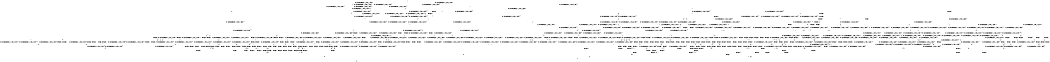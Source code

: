 digraph BCG {
size = "7, 10.5";
center = TRUE;
node [shape = circle];
0 [peripheries = 2];
0 -> 1 [label = "EX !0 !ATOMIC_EXCH_BRANCH (1, +1, TRUE, +0, 2, TRUE) !{}"];
0 -> 2 [label = "EX !2 !ATOMIC_EXCH_BRANCH (1, +1, TRUE, +0, 3, TRUE) !{}"];
0 -> 3 [label = "EX !1 !ATOMIC_EXCH_BRANCH (1, +0, TRUE, +0, 1, TRUE) !{}"];
0 -> 4 [label = "EX !0 !ATOMIC_EXCH_BRANCH (1, +1, TRUE, +0, 2, TRUE) !{}"];
0 -> 5 [label = "EX !2 !ATOMIC_EXCH_BRANCH (1, +1, TRUE, +0, 3, TRUE) !{}"];
0 -> 6 [label = "EX !1 !ATOMIC_EXCH_BRANCH (1, +0, TRUE, +0, 1, TRUE) !{}"];
1 -> 7 [label = "EX !2 !ATOMIC_EXCH_BRANCH (1, +1, TRUE, +0, 3, FALSE) !{}"];
2 -> 8 [label = "EX !0 !ATOMIC_EXCH_BRANCH (1, +1, TRUE, +0, 2, FALSE) !{}"];
3 -> 9 [label = "EX !0 !ATOMIC_EXCH_BRANCH (1, +1, TRUE, +0, 2, TRUE) !{}"];
4 -> 7 [label = "EX !2 !ATOMIC_EXCH_BRANCH (1, +1, TRUE, +0, 3, FALSE) !{}"];
4 -> 10 [label = "EX !1 !ATOMIC_EXCH_BRANCH (1, +0, TRUE, +0, 1, FALSE) !{}"];
4 -> 11 [label = "TERMINATE !0"];
4 -> 12 [label = "EX !2 !ATOMIC_EXCH_BRANCH (1, +1, TRUE, +0, 3, FALSE) !{}"];
4 -> 13 [label = "EX !1 !ATOMIC_EXCH_BRANCH (1, +0, TRUE, +0, 1, FALSE) !{}"];
4 -> 14 [label = "TERMINATE !0"];
5 -> 8 [label = "EX !0 !ATOMIC_EXCH_BRANCH (1, +1, TRUE, +0, 2, FALSE) !{}"];
5 -> 15 [label = "EX !1 !ATOMIC_EXCH_BRANCH (1, +0, TRUE, +0, 1, FALSE) !{}"];
5 -> 16 [label = "TERMINATE !2"];
5 -> 17 [label = "EX !0 !ATOMIC_EXCH_BRANCH (1, +1, TRUE, +0, 2, FALSE) !{}"];
5 -> 18 [label = "EX !1 !ATOMIC_EXCH_BRANCH (1, +0, TRUE, +0, 1, FALSE) !{}"];
5 -> 19 [label = "TERMINATE !2"];
6 -> 3 [label = "EX !1 !ATOMIC_EXCH_BRANCH (1, +0, TRUE, +0, 1, TRUE) !{}"];
6 -> 9 [label = "EX !0 !ATOMIC_EXCH_BRANCH (1, +1, TRUE, +0, 2, TRUE) !{}"];
6 -> 20 [label = "EX !2 !ATOMIC_EXCH_BRANCH (1, +1, TRUE, +0, 3, TRUE) !{}"];
6 -> 6 [label = "EX !1 !ATOMIC_EXCH_BRANCH (1, +0, TRUE, +0, 1, TRUE) !{}"];
6 -> 21 [label = "EX !0 !ATOMIC_EXCH_BRANCH (1, +1, TRUE, +0, 2, TRUE) !{}"];
6 -> 22 [label = "EX !2 !ATOMIC_EXCH_BRANCH (1, +1, TRUE, +0, 3, TRUE) !{}"];
7 -> 23 [label = "EX !2 !ATOMIC_EXCH_BRANCH (1, +0, TRUE, +1, 1, TRUE) !{}"];
8 -> 24 [label = "EX !1 !ATOMIC_EXCH_BRANCH (1, +0, TRUE, +0, 1, FALSE) !{}"];
9 -> 10 [label = "EX !1 !ATOMIC_EXCH_BRANCH (1, +0, TRUE, +0, 1, FALSE) !{}"];
10 -> 25 [label = "EX !2 !ATOMIC_EXCH_BRANCH (1, +1, TRUE, +0, 3, TRUE) !{}"];
11 -> 26 [label = "EX !2 !ATOMIC_EXCH_BRANCH (1, +1, TRUE, +0, 3, FALSE) !{}"];
12 -> 23 [label = "EX !2 !ATOMIC_EXCH_BRANCH (1, +0, TRUE, +1, 1, TRUE) !{}"];
12 -> 27 [label = "EX !1 !ATOMIC_EXCH_BRANCH (1, +0, TRUE, +0, 1, FALSE) !{}"];
12 -> 28 [label = "TERMINATE !0"];
12 -> 29 [label = "EX !2 !ATOMIC_EXCH_BRANCH (1, +0, TRUE, +1, 1, TRUE) !{}"];
12 -> 30 [label = "EX !1 !ATOMIC_EXCH_BRANCH (1, +0, TRUE, +0, 1, FALSE) !{}"];
12 -> 31 [label = "TERMINATE !0"];
13 -> 25 [label = "EX !2 !ATOMIC_EXCH_BRANCH (1, +1, TRUE, +0, 3, TRUE) !{}"];
13 -> 32 [label = "TERMINATE !0"];
13 -> 33 [label = "TERMINATE !1"];
13 -> 34 [label = "EX !2 !ATOMIC_EXCH_BRANCH (1, +1, TRUE, +0, 3, TRUE) !{}"];
13 -> 35 [label = "TERMINATE !0"];
13 -> 36 [label = "TERMINATE !1"];
14 -> 26 [label = "EX !2 !ATOMIC_EXCH_BRANCH (1, +1, TRUE, +0, 3, FALSE) !{}"];
14 -> 37 [label = "EX !1 !ATOMIC_EXCH_BRANCH (1, +0, TRUE, +0, 1, FALSE) !{}"];
14 -> 38 [label = "EX !2 !ATOMIC_EXCH_BRANCH (1, +1, TRUE, +0, 3, FALSE) !{}"];
14 -> 39 [label = "EX !1 !ATOMIC_EXCH_BRANCH (1, +0, TRUE, +0, 1, FALSE) !{}"];
15 -> 25 [label = "EX !0 !ATOMIC_EXCH_BRANCH (1, +1, TRUE, +0, 2, TRUE) !{}"];
16 -> 40 [label = "EX !0 !ATOMIC_EXCH_BRANCH (1, +1, TRUE, +0, 2, FALSE) !{}"];
17 -> 24 [label = "EX !1 !ATOMIC_EXCH_BRANCH (1, +0, TRUE, +0, 1, FALSE) !{}"];
17 -> 41 [label = "TERMINATE !0"];
17 -> 42 [label = "TERMINATE !2"];
17 -> 43 [label = "EX !1 !ATOMIC_EXCH_BRANCH (1, +0, TRUE, +0, 1, FALSE) !{}"];
17 -> 44 [label = "TERMINATE !0"];
17 -> 45 [label = "TERMINATE !2"];
18 -> 25 [label = "EX !0 !ATOMIC_EXCH_BRANCH (1, +1, TRUE, +0, 2, TRUE) !{}"];
18 -> 46 [label = "TERMINATE !2"];
18 -> 47 [label = "TERMINATE !1"];
18 -> 34 [label = "EX !0 !ATOMIC_EXCH_BRANCH (1, +1, TRUE, +0, 2, TRUE) !{}"];
18 -> 48 [label = "TERMINATE !2"];
18 -> 49 [label = "TERMINATE !1"];
19 -> 40 [label = "EX !0 !ATOMIC_EXCH_BRANCH (1, +1, TRUE, +0, 2, FALSE) !{}"];
19 -> 50 [label = "EX !1 !ATOMIC_EXCH_BRANCH (1, +0, TRUE, +0, 1, FALSE) !{}"];
19 -> 51 [label = "EX !0 !ATOMIC_EXCH_BRANCH (1, +1, TRUE, +0, 2, FALSE) !{}"];
19 -> 52 [label = "EX !1 !ATOMIC_EXCH_BRANCH (1, +0, TRUE, +0, 1, FALSE) !{}"];
20 -> 15 [label = "EX !1 !ATOMIC_EXCH_BRANCH (1, +0, TRUE, +0, 1, FALSE) !{}"];
21 -> 10 [label = "EX !1 !ATOMIC_EXCH_BRANCH (1, +0, TRUE, +0, 1, FALSE) !{}"];
21 -> 53 [label = "EX !2 !ATOMIC_EXCH_BRANCH (1, +1, TRUE, +0, 3, FALSE) !{}"];
21 -> 54 [label = "TERMINATE !0"];
21 -> 13 [label = "EX !1 !ATOMIC_EXCH_BRANCH (1, +0, TRUE, +0, 1, FALSE) !{}"];
21 -> 55 [label = "EX !2 !ATOMIC_EXCH_BRANCH (1, +1, TRUE, +0, 3, FALSE) !{}"];
21 -> 56 [label = "TERMINATE !0"];
22 -> 15 [label = "EX !1 !ATOMIC_EXCH_BRANCH (1, +0, TRUE, +0, 1, FALSE) !{}"];
22 -> 57 [label = "EX !0 !ATOMIC_EXCH_BRANCH (1, +1, TRUE, +0, 2, FALSE) !{}"];
22 -> 58 [label = "TERMINATE !2"];
22 -> 18 [label = "EX !1 !ATOMIC_EXCH_BRANCH (1, +0, TRUE, +0, 1, FALSE) !{}"];
22 -> 59 [label = "EX !0 !ATOMIC_EXCH_BRANCH (1, +1, TRUE, +0, 2, FALSE) !{}"];
22 -> 60 [label = "TERMINATE !2"];
23 -> 61 [label = "EX !2 !ATOMIC_EXCH_BRANCH (1, +1, TRUE, +0, 3, TRUE) !{}"];
24 -> 62 [label = "TERMINATE !0"];
25 -> 63 [label = "TERMINATE !0"];
26 -> 64 [label = "EX !2 !ATOMIC_EXCH_BRANCH (1, +0, TRUE, +1, 1, TRUE) !{}"];
27 -> 65 [label = "EX !2 !ATOMIC_EXCH_BRANCH (1, +0, TRUE, +1, 1, FALSE) !{}"];
28 -> 66 [label = "EX !1 !ATOMIC_EXCH_BRANCH (1, +0, TRUE, +0, 1, FALSE) !{}"];
29 -> 61 [label = "EX !2 !ATOMIC_EXCH_BRANCH (1, +1, TRUE, +0, 3, TRUE) !{}"];
29 -> 67 [label = "EX !1 !ATOMIC_EXCH_BRANCH (1, +0, TRUE, +0, 1, TRUE) !{}"];
29 -> 68 [label = "TERMINATE !0"];
29 -> 69 [label = "EX !2 !ATOMIC_EXCH_BRANCH (1, +1, TRUE, +0, 3, TRUE) !{}"];
29 -> 70 [label = "EX !1 !ATOMIC_EXCH_BRANCH (1, +0, TRUE, +0, 1, TRUE) !{}"];
29 -> 71 [label = "TERMINATE !0"];
30 -> 65 [label = "EX !2 !ATOMIC_EXCH_BRANCH (1, +0, TRUE, +1, 1, FALSE) !{}"];
30 -> 72 [label = "TERMINATE !0"];
30 -> 73 [label = "TERMINATE !1"];
30 -> 74 [label = "EX !2 !ATOMIC_EXCH_BRANCH (1, +0, TRUE, +1, 1, FALSE) !{}"];
30 -> 75 [label = "TERMINATE !0"];
30 -> 76 [label = "TERMINATE !1"];
31 -> 66 [label = "EX !1 !ATOMIC_EXCH_BRANCH (1, +0, TRUE, +0, 1, FALSE) !{}"];
31 -> 64 [label = "EX !2 !ATOMIC_EXCH_BRANCH (1, +0, TRUE, +1, 1, TRUE) !{}"];
31 -> 77 [label = "EX !1 !ATOMIC_EXCH_BRANCH (1, +0, TRUE, +0, 1, FALSE) !{}"];
31 -> 78 [label = "EX !2 !ATOMIC_EXCH_BRANCH (1, +0, TRUE, +1, 1, TRUE) !{}"];
32 -> 79 [label = "EX !2 !ATOMIC_EXCH_BRANCH (1, +1, TRUE, +0, 3, TRUE) !{}"];
33 -> 80 [label = "EX !2 !ATOMIC_EXCH_BRANCH (1, +1, TRUE, +0, 3, TRUE) !{}"];
34 -> 63 [label = "TERMINATE !0"];
34 -> 81 [label = "TERMINATE !2"];
34 -> 82 [label = "TERMINATE !1"];
34 -> 83 [label = "TERMINATE !0"];
34 -> 84 [label = "TERMINATE !2"];
34 -> 85 [label = "TERMINATE !1"];
35 -> 79 [label = "EX !2 !ATOMIC_EXCH_BRANCH (1, +1, TRUE, +0, 3, TRUE) !{}"];
35 -> 86 [label = "TERMINATE !1"];
35 -> 87 [label = "EX !2 !ATOMIC_EXCH_BRANCH (1, +1, TRUE, +0, 3, TRUE) !{}"];
35 -> 88 [label = "TERMINATE !1"];
36 -> 80 [label = "EX !2 !ATOMIC_EXCH_BRANCH (1, +1, TRUE, +0, 3, TRUE) !{}"];
36 -> 86 [label = "TERMINATE !0"];
36 -> 89 [label = "EX !2 !ATOMIC_EXCH_BRANCH (1, +1, TRUE, +0, 3, TRUE) !{}"];
36 -> 88 [label = "TERMINATE !0"];
37 -> 79 [label = "EX !2 !ATOMIC_EXCH_BRANCH (1, +1, TRUE, +0, 3, TRUE) !{}"];
38 -> 64 [label = "EX !2 !ATOMIC_EXCH_BRANCH (1, +0, TRUE, +1, 1, TRUE) !{}"];
38 -> 66 [label = "EX !1 !ATOMIC_EXCH_BRANCH (1, +0, TRUE, +0, 1, FALSE) !{}"];
38 -> 78 [label = "EX !2 !ATOMIC_EXCH_BRANCH (1, +0, TRUE, +1, 1, TRUE) !{}"];
38 -> 77 [label = "EX !1 !ATOMIC_EXCH_BRANCH (1, +0, TRUE, +0, 1, FALSE) !{}"];
39 -> 79 [label = "EX !2 !ATOMIC_EXCH_BRANCH (1, +1, TRUE, +0, 3, TRUE) !{}"];
39 -> 86 [label = "TERMINATE !1"];
39 -> 87 [label = "EX !2 !ATOMIC_EXCH_BRANCH (1, +1, TRUE, +0, 3, TRUE) !{}"];
39 -> 88 [label = "TERMINATE !1"];
40 -> 90 [label = "EX !1 !ATOMIC_EXCH_BRANCH (1, +0, TRUE, +0, 1, FALSE) !{}"];
41 -> 91 [label = "EX !1 !ATOMIC_EXCH_BRANCH (1, +0, TRUE, +0, 1, FALSE) !{}"];
42 -> 90 [label = "EX !1 !ATOMIC_EXCH_BRANCH (1, +0, TRUE, +0, 1, FALSE) !{}"];
43 -> 62 [label = "TERMINATE !0"];
43 -> 92 [label = "TERMINATE !2"];
43 -> 93 [label = "TERMINATE !1"];
43 -> 94 [label = "TERMINATE !0"];
43 -> 95 [label = "TERMINATE !2"];
43 -> 96 [label = "TERMINATE !1"];
44 -> 91 [label = "EX !1 !ATOMIC_EXCH_BRANCH (1, +0, TRUE, +0, 1, FALSE) !{}"];
44 -> 97 [label = "TERMINATE !2"];
44 -> 98 [label = "EX !1 !ATOMIC_EXCH_BRANCH (1, +0, TRUE, +0, 1, FALSE) !{}"];
44 -> 99 [label = "TERMINATE !2"];
45 -> 90 [label = "EX !1 !ATOMIC_EXCH_BRANCH (1, +0, TRUE, +0, 1, FALSE) !{}"];
45 -> 97 [label = "TERMINATE !0"];
45 -> 100 [label = "EX !1 !ATOMIC_EXCH_BRANCH (1, +0, TRUE, +0, 1, FALSE) !{}"];
45 -> 99 [label = "TERMINATE !0"];
46 -> 101 [label = "EX !0 !ATOMIC_EXCH_BRANCH (1, +1, TRUE, +0, 2, TRUE) !{}"];
47 -> 80 [label = "EX !0 !ATOMIC_EXCH_BRANCH (1, +1, TRUE, +0, 2, TRUE) !{}"];
48 -> 101 [label = "EX !0 !ATOMIC_EXCH_BRANCH (1, +1, TRUE, +0, 2, TRUE) !{}"];
48 -> 102 [label = "TERMINATE !1"];
48 -> 103 [label = "EX !0 !ATOMIC_EXCH_BRANCH (1, +1, TRUE, +0, 2, TRUE) !{}"];
48 -> 104 [label = "TERMINATE !1"];
49 -> 80 [label = "EX !0 !ATOMIC_EXCH_BRANCH (1, +1, TRUE, +0, 2, TRUE) !{}"];
49 -> 102 [label = "TERMINATE !2"];
49 -> 89 [label = "EX !0 !ATOMIC_EXCH_BRANCH (1, +1, TRUE, +0, 2, TRUE) !{}"];
49 -> 104 [label = "TERMINATE !2"];
50 -> 101 [label = "EX !0 !ATOMIC_EXCH_BRANCH (1, +1, TRUE, +0, 2, TRUE) !{}"];
51 -> 90 [label = "EX !1 !ATOMIC_EXCH_BRANCH (1, +0, TRUE, +0, 1, FALSE) !{}"];
51 -> 97 [label = "TERMINATE !0"];
51 -> 100 [label = "EX !1 !ATOMIC_EXCH_BRANCH (1, +0, TRUE, +0, 1, FALSE) !{}"];
51 -> 99 [label = "TERMINATE !0"];
52 -> 101 [label = "EX !0 !ATOMIC_EXCH_BRANCH (1, +1, TRUE, +0, 2, TRUE) !{}"];
52 -> 102 [label = "TERMINATE !1"];
52 -> 103 [label = "EX !0 !ATOMIC_EXCH_BRANCH (1, +1, TRUE, +0, 2, TRUE) !{}"];
52 -> 104 [label = "TERMINATE !1"];
53 -> 27 [label = "EX !1 !ATOMIC_EXCH_BRANCH (1, +0, TRUE, +0, 1, FALSE) !{}"];
54 -> 105 [label = "EX !2 !ATOMIC_EXCH_BRANCH (1, +1, TRUE, +0, 3, FALSE) !{}"];
55 -> 27 [label = "EX !1 !ATOMIC_EXCH_BRANCH (1, +0, TRUE, +0, 1, FALSE) !{}"];
55 -> 106 [label = "EX !2 !ATOMIC_EXCH_BRANCH (1, +0, TRUE, +1, 1, TRUE) !{}"];
55 -> 107 [label = "TERMINATE !0"];
55 -> 30 [label = "EX !1 !ATOMIC_EXCH_BRANCH (1, +0, TRUE, +0, 1, FALSE) !{}"];
55 -> 108 [label = "EX !2 !ATOMIC_EXCH_BRANCH (1, +0, TRUE, +1, 1, TRUE) !{}"];
55 -> 109 [label = "TERMINATE !0"];
56 -> 105 [label = "EX !2 !ATOMIC_EXCH_BRANCH (1, +1, TRUE, +0, 3, FALSE) !{}"];
56 -> 37 [label = "EX !1 !ATOMIC_EXCH_BRANCH (1, +0, TRUE, +0, 1, FALSE) !{}"];
56 -> 110 [label = "EX !2 !ATOMIC_EXCH_BRANCH (1, +1, TRUE, +0, 3, FALSE) !{}"];
56 -> 39 [label = "EX !1 !ATOMIC_EXCH_BRANCH (1, +0, TRUE, +0, 1, FALSE) !{}"];
57 -> 24 [label = "EX !1 !ATOMIC_EXCH_BRANCH (1, +0, TRUE, +0, 1, FALSE) !{}"];
58 -> 111 [label = "EX !0 !ATOMIC_EXCH_BRANCH (1, +1, TRUE, +0, 2, FALSE) !{}"];
59 -> 24 [label = "EX !1 !ATOMIC_EXCH_BRANCH (1, +0, TRUE, +0, 1, FALSE) !{}"];
59 -> 112 [label = "TERMINATE !0"];
59 -> 113 [label = "TERMINATE !2"];
59 -> 43 [label = "EX !1 !ATOMIC_EXCH_BRANCH (1, +0, TRUE, +0, 1, FALSE) !{}"];
59 -> 114 [label = "TERMINATE !0"];
59 -> 115 [label = "TERMINATE !2"];
60 -> 111 [label = "EX !0 !ATOMIC_EXCH_BRANCH (1, +1, TRUE, +0, 2, FALSE) !{}"];
60 -> 50 [label = "EX !1 !ATOMIC_EXCH_BRANCH (1, +0, TRUE, +0, 1, FALSE) !{}"];
60 -> 116 [label = "EX !0 !ATOMIC_EXCH_BRANCH (1, +1, TRUE, +0, 2, FALSE) !{}"];
60 -> 52 [label = "EX !1 !ATOMIC_EXCH_BRANCH (1, +0, TRUE, +0, 1, FALSE) !{}"];
61 -> 24 [label = "EX !1 !ATOMIC_EXCH_BRANCH (1, +0, TRUE, +0, 1, FALSE) !{}"];
62 -> 117 [label = "TERMINATE !2"];
63 -> 118 [label = "TERMINATE !2"];
64 -> 119 [label = "EX !2 !ATOMIC_EXCH_BRANCH (1, +1, TRUE, +0, 3, TRUE) !{}"];
65 -> 62 [label = "TERMINATE !0"];
66 -> 120 [label = "EX !2 !ATOMIC_EXCH_BRANCH (1, +0, TRUE, +1, 1, FALSE) !{}"];
67 -> 121 [label = "EX !2 !ATOMIC_EXCH_BRANCH (1, +1, TRUE, +0, 3, TRUE) !{}"];
68 -> 122 [label = "EX !1 !ATOMIC_EXCH_BRANCH (1, +0, TRUE, +0, 1, TRUE) !{}"];
69 -> 24 [label = "EX !1 !ATOMIC_EXCH_BRANCH (1, +0, TRUE, +0, 1, FALSE) !{}"];
69 -> 41 [label = "TERMINATE !0"];
69 -> 42 [label = "TERMINATE !2"];
69 -> 43 [label = "EX !1 !ATOMIC_EXCH_BRANCH (1, +0, TRUE, +0, 1, FALSE) !{}"];
69 -> 44 [label = "TERMINATE !0"];
69 -> 45 [label = "TERMINATE !2"];
70 -> 67 [label = "EX !1 !ATOMIC_EXCH_BRANCH (1, +0, TRUE, +0, 1, TRUE) !{}"];
70 -> 121 [label = "EX !2 !ATOMIC_EXCH_BRANCH (1, +1, TRUE, +0, 3, TRUE) !{}"];
70 -> 123 [label = "TERMINATE !0"];
70 -> 70 [label = "EX !1 !ATOMIC_EXCH_BRANCH (1, +0, TRUE, +0, 1, TRUE) !{}"];
70 -> 124 [label = "EX !2 !ATOMIC_EXCH_BRANCH (1, +1, TRUE, +0, 3, TRUE) !{}"];
70 -> 125 [label = "TERMINATE !0"];
71 -> 122 [label = "EX !1 !ATOMIC_EXCH_BRANCH (1, +0, TRUE, +0, 1, TRUE) !{}"];
71 -> 119 [label = "EX !2 !ATOMIC_EXCH_BRANCH (1, +1, TRUE, +0, 3, TRUE) !{}"];
71 -> 126 [label = "EX !1 !ATOMIC_EXCH_BRANCH (1, +0, TRUE, +0, 1, TRUE) !{}"];
71 -> 127 [label = "EX !2 !ATOMIC_EXCH_BRANCH (1, +1, TRUE, +0, 3, TRUE) !{}"];
72 -> 128 [label = "TERMINATE !1"];
73 -> 128 [label = "TERMINATE !0"];
74 -> 62 [label = "TERMINATE !0"];
74 -> 92 [label = "TERMINATE !2"];
74 -> 93 [label = "TERMINATE !1"];
74 -> 94 [label = "TERMINATE !0"];
74 -> 95 [label = "TERMINATE !2"];
74 -> 96 [label = "TERMINATE !1"];
75 -> 128 [label = "TERMINATE !1"];
75 -> 120 [label = "EX !2 !ATOMIC_EXCH_BRANCH (1, +0, TRUE, +1, 1, FALSE) !{}"];
75 -> 129 [label = "TERMINATE !1"];
75 -> 130 [label = "EX !2 !ATOMIC_EXCH_BRANCH (1, +0, TRUE, +1, 1, FALSE) !{}"];
76 -> 128 [label = "TERMINATE !0"];
76 -> 131 [label = "EX !2 !ATOMIC_EXCH_BRANCH (1, +0, TRUE, +1, 1, FALSE) !{}"];
76 -> 129 [label = "TERMINATE !0"];
76 -> 132 [label = "EX !2 !ATOMIC_EXCH_BRANCH (1, +0, TRUE, +1, 1, FALSE) !{}"];
77 -> 120 [label = "EX !2 !ATOMIC_EXCH_BRANCH (1, +0, TRUE, +1, 1, FALSE) !{}"];
77 -> 128 [label = "TERMINATE !1"];
77 -> 130 [label = "EX !2 !ATOMIC_EXCH_BRANCH (1, +0, TRUE, +1, 1, FALSE) !{}"];
77 -> 129 [label = "TERMINATE !1"];
78 -> 119 [label = "EX !2 !ATOMIC_EXCH_BRANCH (1, +1, TRUE, +0, 3, TRUE) !{}"];
78 -> 122 [label = "EX !1 !ATOMIC_EXCH_BRANCH (1, +0, TRUE, +0, 1, TRUE) !{}"];
78 -> 127 [label = "EX !2 !ATOMIC_EXCH_BRANCH (1, +1, TRUE, +0, 3, TRUE) !{}"];
78 -> 126 [label = "EX !1 !ATOMIC_EXCH_BRANCH (1, +0, TRUE, +0, 1, TRUE) !{}"];
79 -> 118 [label = "TERMINATE !2"];
80 -> 133 [label = "TERMINATE !0"];
81 -> 118 [label = "TERMINATE !0"];
82 -> 133 [label = "TERMINATE !0"];
83 -> 118 [label = "TERMINATE !2"];
83 -> 133 [label = "TERMINATE !1"];
83 -> 134 [label = "TERMINATE !2"];
83 -> 135 [label = "TERMINATE !1"];
84 -> 118 [label = "TERMINATE !0"];
84 -> 136 [label = "TERMINATE !1"];
84 -> 134 [label = "TERMINATE !0"];
84 -> 137 [label = "TERMINATE !1"];
85 -> 133 [label = "TERMINATE !0"];
85 -> 136 [label = "TERMINATE !2"];
85 -> 135 [label = "TERMINATE !0"];
85 -> 137 [label = "TERMINATE !2"];
86 -> 138 [label = "EX !2 !ATOMIC_EXCH_BRANCH (1, +1, TRUE, +0, 3, TRUE) !{}"];
87 -> 118 [label = "TERMINATE !2"];
87 -> 133 [label = "TERMINATE !1"];
87 -> 134 [label = "TERMINATE !2"];
87 -> 135 [label = "TERMINATE !1"];
88 -> 138 [label = "EX !2 !ATOMIC_EXCH_BRANCH (1, +1, TRUE, +0, 3, TRUE) !{}"];
88 -> 139 [label = "EX !2 !ATOMIC_EXCH_BRANCH (1, +1, TRUE, +0, 3, TRUE) !{}"];
89 -> 133 [label = "TERMINATE !0"];
89 -> 136 [label = "TERMINATE !2"];
89 -> 135 [label = "TERMINATE !0"];
89 -> 137 [label = "TERMINATE !2"];
90 -> 117 [label = "TERMINATE !0"];
91 -> 117 [label = "TERMINATE !2"];
92 -> 117 [label = "TERMINATE !0"];
93 -> 140 [label = "TERMINATE !0"];
94 -> 117 [label = "TERMINATE !2"];
94 -> 140 [label = "TERMINATE !1"];
94 -> 141 [label = "TERMINATE !2"];
94 -> 142 [label = "TERMINATE !1"];
95 -> 117 [label = "TERMINATE !0"];
95 -> 143 [label = "TERMINATE !1"];
95 -> 141 [label = "TERMINATE !0"];
95 -> 144 [label = "TERMINATE !1"];
96 -> 140 [label = "TERMINATE !0"];
96 -> 143 [label = "TERMINATE !2"];
96 -> 142 [label = "TERMINATE !0"];
96 -> 144 [label = "TERMINATE !2"];
97 -> 145 [label = "EX !1 !ATOMIC_EXCH_BRANCH (1, +0, TRUE, +0, 1, FALSE) !{}"];
98 -> 117 [label = "TERMINATE !2"];
98 -> 140 [label = "TERMINATE !1"];
98 -> 141 [label = "TERMINATE !2"];
98 -> 142 [label = "TERMINATE !1"];
99 -> 145 [label = "EX !1 !ATOMIC_EXCH_BRANCH (1, +0, TRUE, +0, 1, FALSE) !{}"];
99 -> 146 [label = "EX !1 !ATOMIC_EXCH_BRANCH (1, +0, TRUE, +0, 1, FALSE) !{}"];
100 -> 117 [label = "TERMINATE !0"];
100 -> 143 [label = "TERMINATE !1"];
100 -> 141 [label = "TERMINATE !0"];
100 -> 144 [label = "TERMINATE !1"];
101 -> 118 [label = "TERMINATE !0"];
102 -> 147 [label = "EX !0 !ATOMIC_EXCH_BRANCH (1, +1, TRUE, +0, 2, TRUE) !{}"];
103 -> 118 [label = "TERMINATE !0"];
103 -> 136 [label = "TERMINATE !1"];
103 -> 134 [label = "TERMINATE !0"];
103 -> 137 [label = "TERMINATE !1"];
104 -> 147 [label = "EX !0 !ATOMIC_EXCH_BRANCH (1, +1, TRUE, +0, 2, TRUE) !{}"];
104 -> 148 [label = "EX !0 !ATOMIC_EXCH_BRANCH (1, +1, TRUE, +0, 2, TRUE) !{}"];
105 -> 66 [label = "EX !1 !ATOMIC_EXCH_BRANCH (1, +0, TRUE, +0, 1, FALSE) !{}"];
106 -> 67 [label = "EX !1 !ATOMIC_EXCH_BRANCH (1, +0, TRUE, +0, 1, TRUE) !{}"];
107 -> 66 [label = "EX !1 !ATOMIC_EXCH_BRANCH (1, +0, TRUE, +0, 1, FALSE) !{}"];
108 -> 67 [label = "EX !1 !ATOMIC_EXCH_BRANCH (1, +0, TRUE, +0, 1, TRUE) !{}"];
108 -> 121 [label = "EX !2 !ATOMIC_EXCH_BRANCH (1, +1, TRUE, +0, 3, TRUE) !{}"];
108 -> 123 [label = "TERMINATE !0"];
108 -> 70 [label = "EX !1 !ATOMIC_EXCH_BRANCH (1, +0, TRUE, +0, 1, TRUE) !{}"];
108 -> 124 [label = "EX !2 !ATOMIC_EXCH_BRANCH (1, +1, TRUE, +0, 3, TRUE) !{}"];
108 -> 125 [label = "TERMINATE !0"];
109 -> 66 [label = "EX !1 !ATOMIC_EXCH_BRANCH (1, +0, TRUE, +0, 1, FALSE) !{}"];
109 -> 149 [label = "EX !2 !ATOMIC_EXCH_BRANCH (1, +0, TRUE, +1, 1, TRUE) !{}"];
109 -> 77 [label = "EX !1 !ATOMIC_EXCH_BRANCH (1, +0, TRUE, +0, 1, FALSE) !{}"];
109 -> 150 [label = "EX !2 !ATOMIC_EXCH_BRANCH (1, +0, TRUE, +1, 1, TRUE) !{}"];
110 -> 66 [label = "EX !1 !ATOMIC_EXCH_BRANCH (1, +0, TRUE, +0, 1, FALSE) !{}"];
110 -> 149 [label = "EX !2 !ATOMIC_EXCH_BRANCH (1, +0, TRUE, +1, 1, TRUE) !{}"];
110 -> 77 [label = "EX !1 !ATOMIC_EXCH_BRANCH (1, +0, TRUE, +0, 1, FALSE) !{}"];
110 -> 150 [label = "EX !2 !ATOMIC_EXCH_BRANCH (1, +0, TRUE, +1, 1, TRUE) !{}"];
111 -> 90 [label = "EX !1 !ATOMIC_EXCH_BRANCH (1, +0, TRUE, +0, 1, FALSE) !{}"];
112 -> 151 [label = "TERMINATE !2"];
113 -> 151 [label = "TERMINATE !0"];
114 -> 151 [label = "TERMINATE !2"];
114 -> 91 [label = "EX !1 !ATOMIC_EXCH_BRANCH (1, +0, TRUE, +0, 1, FALSE) !{}"];
114 -> 152 [label = "TERMINATE !2"];
114 -> 98 [label = "EX !1 !ATOMIC_EXCH_BRANCH (1, +0, TRUE, +0, 1, FALSE) !{}"];
115 -> 151 [label = "TERMINATE !0"];
115 -> 90 [label = "EX !1 !ATOMIC_EXCH_BRANCH (1, +0, TRUE, +0, 1, FALSE) !{}"];
115 -> 152 [label = "TERMINATE !0"];
115 -> 100 [label = "EX !1 !ATOMIC_EXCH_BRANCH (1, +0, TRUE, +0, 1, FALSE) !{}"];
116 -> 90 [label = "EX !1 !ATOMIC_EXCH_BRANCH (1, +0, TRUE, +0, 1, FALSE) !{}"];
116 -> 151 [label = "TERMINATE !0"];
116 -> 100 [label = "EX !1 !ATOMIC_EXCH_BRANCH (1, +0, TRUE, +0, 1, FALSE) !{}"];
116 -> 152 [label = "TERMINATE !0"];
117 -> 153 [label = "TERMINATE !1"];
118 -> 154 [label = "TERMINATE !1"];
119 -> 91 [label = "EX !1 !ATOMIC_EXCH_BRANCH (1, +0, TRUE, +0, 1, FALSE) !{}"];
120 -> 117 [label = "TERMINATE !2"];
121 -> 24 [label = "EX !1 !ATOMIC_EXCH_BRANCH (1, +0, TRUE, +0, 1, FALSE) !{}"];
122 -> 155 [label = "EX !2 !ATOMIC_EXCH_BRANCH (1, +1, TRUE, +0, 3, TRUE) !{}"];
123 -> 122 [label = "EX !1 !ATOMIC_EXCH_BRANCH (1, +0, TRUE, +0, 1, TRUE) !{}"];
124 -> 24 [label = "EX !1 !ATOMIC_EXCH_BRANCH (1, +0, TRUE, +0, 1, FALSE) !{}"];
124 -> 112 [label = "TERMINATE !0"];
124 -> 113 [label = "TERMINATE !2"];
124 -> 43 [label = "EX !1 !ATOMIC_EXCH_BRANCH (1, +0, TRUE, +0, 1, FALSE) !{}"];
124 -> 114 [label = "TERMINATE !0"];
124 -> 115 [label = "TERMINATE !2"];
125 -> 122 [label = "EX !1 !ATOMIC_EXCH_BRANCH (1, +0, TRUE, +0, 1, TRUE) !{}"];
125 -> 155 [label = "EX !2 !ATOMIC_EXCH_BRANCH (1, +1, TRUE, +0, 3, TRUE) !{}"];
125 -> 126 [label = "EX !1 !ATOMIC_EXCH_BRANCH (1, +0, TRUE, +0, 1, TRUE) !{}"];
125 -> 156 [label = "EX !2 !ATOMIC_EXCH_BRANCH (1, +1, TRUE, +0, 3, TRUE) !{}"];
126 -> 122 [label = "EX !1 !ATOMIC_EXCH_BRANCH (1, +0, TRUE, +0, 1, TRUE) !{}"];
126 -> 155 [label = "EX !2 !ATOMIC_EXCH_BRANCH (1, +1, TRUE, +0, 3, TRUE) !{}"];
126 -> 126 [label = "EX !1 !ATOMIC_EXCH_BRANCH (1, +0, TRUE, +0, 1, TRUE) !{}"];
126 -> 156 [label = "EX !2 !ATOMIC_EXCH_BRANCH (1, +1, TRUE, +0, 3, TRUE) !{}"];
127 -> 91 [label = "EX !1 !ATOMIC_EXCH_BRANCH (1, +0, TRUE, +0, 1, FALSE) !{}"];
127 -> 97 [label = "TERMINATE !2"];
127 -> 98 [label = "EX !1 !ATOMIC_EXCH_BRANCH (1, +0, TRUE, +0, 1, FALSE) !{}"];
127 -> 99 [label = "TERMINATE !2"];
128 -> 157 [label = "EX !2 !ATOMIC_EXCH_BRANCH (1, +0, TRUE, +1, 1, FALSE) !{}"];
129 -> 157 [label = "EX !2 !ATOMIC_EXCH_BRANCH (1, +0, TRUE, +1, 1, FALSE) !{}"];
129 -> 158 [label = "EX !2 !ATOMIC_EXCH_BRANCH (1, +0, TRUE, +1, 1, FALSE) !{}"];
130 -> 117 [label = "TERMINATE !2"];
130 -> 140 [label = "TERMINATE !1"];
130 -> 141 [label = "TERMINATE !2"];
130 -> 142 [label = "TERMINATE !1"];
131 -> 140 [label = "TERMINATE !0"];
132 -> 140 [label = "TERMINATE !0"];
132 -> 143 [label = "TERMINATE !2"];
132 -> 142 [label = "TERMINATE !0"];
132 -> 144 [label = "TERMINATE !2"];
133 -> 154 [label = "TERMINATE !2"];
134 -> 154 [label = "TERMINATE !1"];
134 -> 159 [label = "TERMINATE !1"];
135 -> 154 [label = "TERMINATE !2"];
135 -> 159 [label = "TERMINATE !2"];
136 -> 154 [label = "TERMINATE !0"];
137 -> 154 [label = "TERMINATE !0"];
137 -> 159 [label = "TERMINATE !0"];
138 -> 154 [label = "TERMINATE !2"];
139 -> 154 [label = "TERMINATE !2"];
139 -> 159 [label = "TERMINATE !2"];
140 -> 153 [label = "TERMINATE !2"];
141 -> 153 [label = "TERMINATE !1"];
141 -> 160 [label = "TERMINATE !1"];
142 -> 153 [label = "TERMINATE !2"];
142 -> 160 [label = "TERMINATE !2"];
143 -> 153 [label = "TERMINATE !0"];
144 -> 153 [label = "TERMINATE !0"];
144 -> 160 [label = "TERMINATE !0"];
145 -> 153 [label = "TERMINATE !1"];
146 -> 153 [label = "TERMINATE !1"];
146 -> 160 [label = "TERMINATE !1"];
147 -> 154 [label = "TERMINATE !0"];
148 -> 154 [label = "TERMINATE !0"];
148 -> 159 [label = "TERMINATE !0"];
149 -> 122 [label = "EX !1 !ATOMIC_EXCH_BRANCH (1, +0, TRUE, +0, 1, TRUE) !{}"];
150 -> 122 [label = "EX !1 !ATOMIC_EXCH_BRANCH (1, +0, TRUE, +0, 1, TRUE) !{}"];
150 -> 155 [label = "EX !2 !ATOMIC_EXCH_BRANCH (1, +1, TRUE, +0, 3, TRUE) !{}"];
150 -> 126 [label = "EX !1 !ATOMIC_EXCH_BRANCH (1, +0, TRUE, +0, 1, TRUE) !{}"];
150 -> 156 [label = "EX !2 !ATOMIC_EXCH_BRANCH (1, +1, TRUE, +0, 3, TRUE) !{}"];
151 -> 145 [label = "EX !1 !ATOMIC_EXCH_BRANCH (1, +0, TRUE, +0, 1, FALSE) !{}"];
152 -> 145 [label = "EX !1 !ATOMIC_EXCH_BRANCH (1, +0, TRUE, +0, 1, FALSE) !{}"];
152 -> 146 [label = "EX !1 !ATOMIC_EXCH_BRANCH (1, +0, TRUE, +0, 1, FALSE) !{}"];
153 -> 161 [label = "exit"];
154 -> 161 [label = "exit"];
155 -> 91 [label = "EX !1 !ATOMIC_EXCH_BRANCH (1, +0, TRUE, +0, 1, FALSE) !{}"];
156 -> 91 [label = "EX !1 !ATOMIC_EXCH_BRANCH (1, +0, TRUE, +0, 1, FALSE) !{}"];
156 -> 151 [label = "TERMINATE !2"];
156 -> 98 [label = "EX !1 !ATOMIC_EXCH_BRANCH (1, +0, TRUE, +0, 1, FALSE) !{}"];
156 -> 152 [label = "TERMINATE !2"];
157 -> 153 [label = "TERMINATE !2"];
158 -> 153 [label = "TERMINATE !2"];
158 -> 160 [label = "TERMINATE !2"];
159 -> 162 [label = "exit"];
160 -> 162 [label = "exit"];
}
